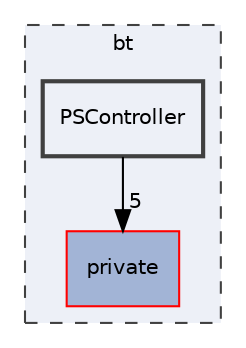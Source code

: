 digraph "bt/PSController"
{
 // LATEX_PDF_SIZE
  edge [fontname="Helvetica",fontsize="10",labelfontname="Helvetica",labelfontsize="10"];
  node [fontname="Helvetica",fontsize="10",shape=record];
  compound=true
  subgraph clusterdir_3fa4fe7af966ee5402ed4c492cbb29ae {
    graph [ bgcolor="#edf0f7", pencolor="grey25", style="filled,dashed,", label="bt", fontname="Helvetica", fontsize="10", URL="dir_3fa4fe7af966ee5402ed4c492cbb29ae.html"]
  dir_c6c057709ab1cdeceda832595870323c [shape=box, label="private", style="filled,", fillcolor="#a2b4d6", color="red", URL="dir_c6c057709ab1cdeceda832595870323c.html"];
  dir_412f9f164fa390baea46c32b7e94b0d2 [shape=box, label="PSController", style="filled,bold,", fillcolor="#edf0f7", color="grey25", URL="dir_412f9f164fa390baea46c32b7e94b0d2.html"];
  }
  dir_412f9f164fa390baea46c32b7e94b0d2->dir_c6c057709ab1cdeceda832595870323c [headlabel="5", labeldistance=1.5 headhref="dir_000012_000011.html"];
}
